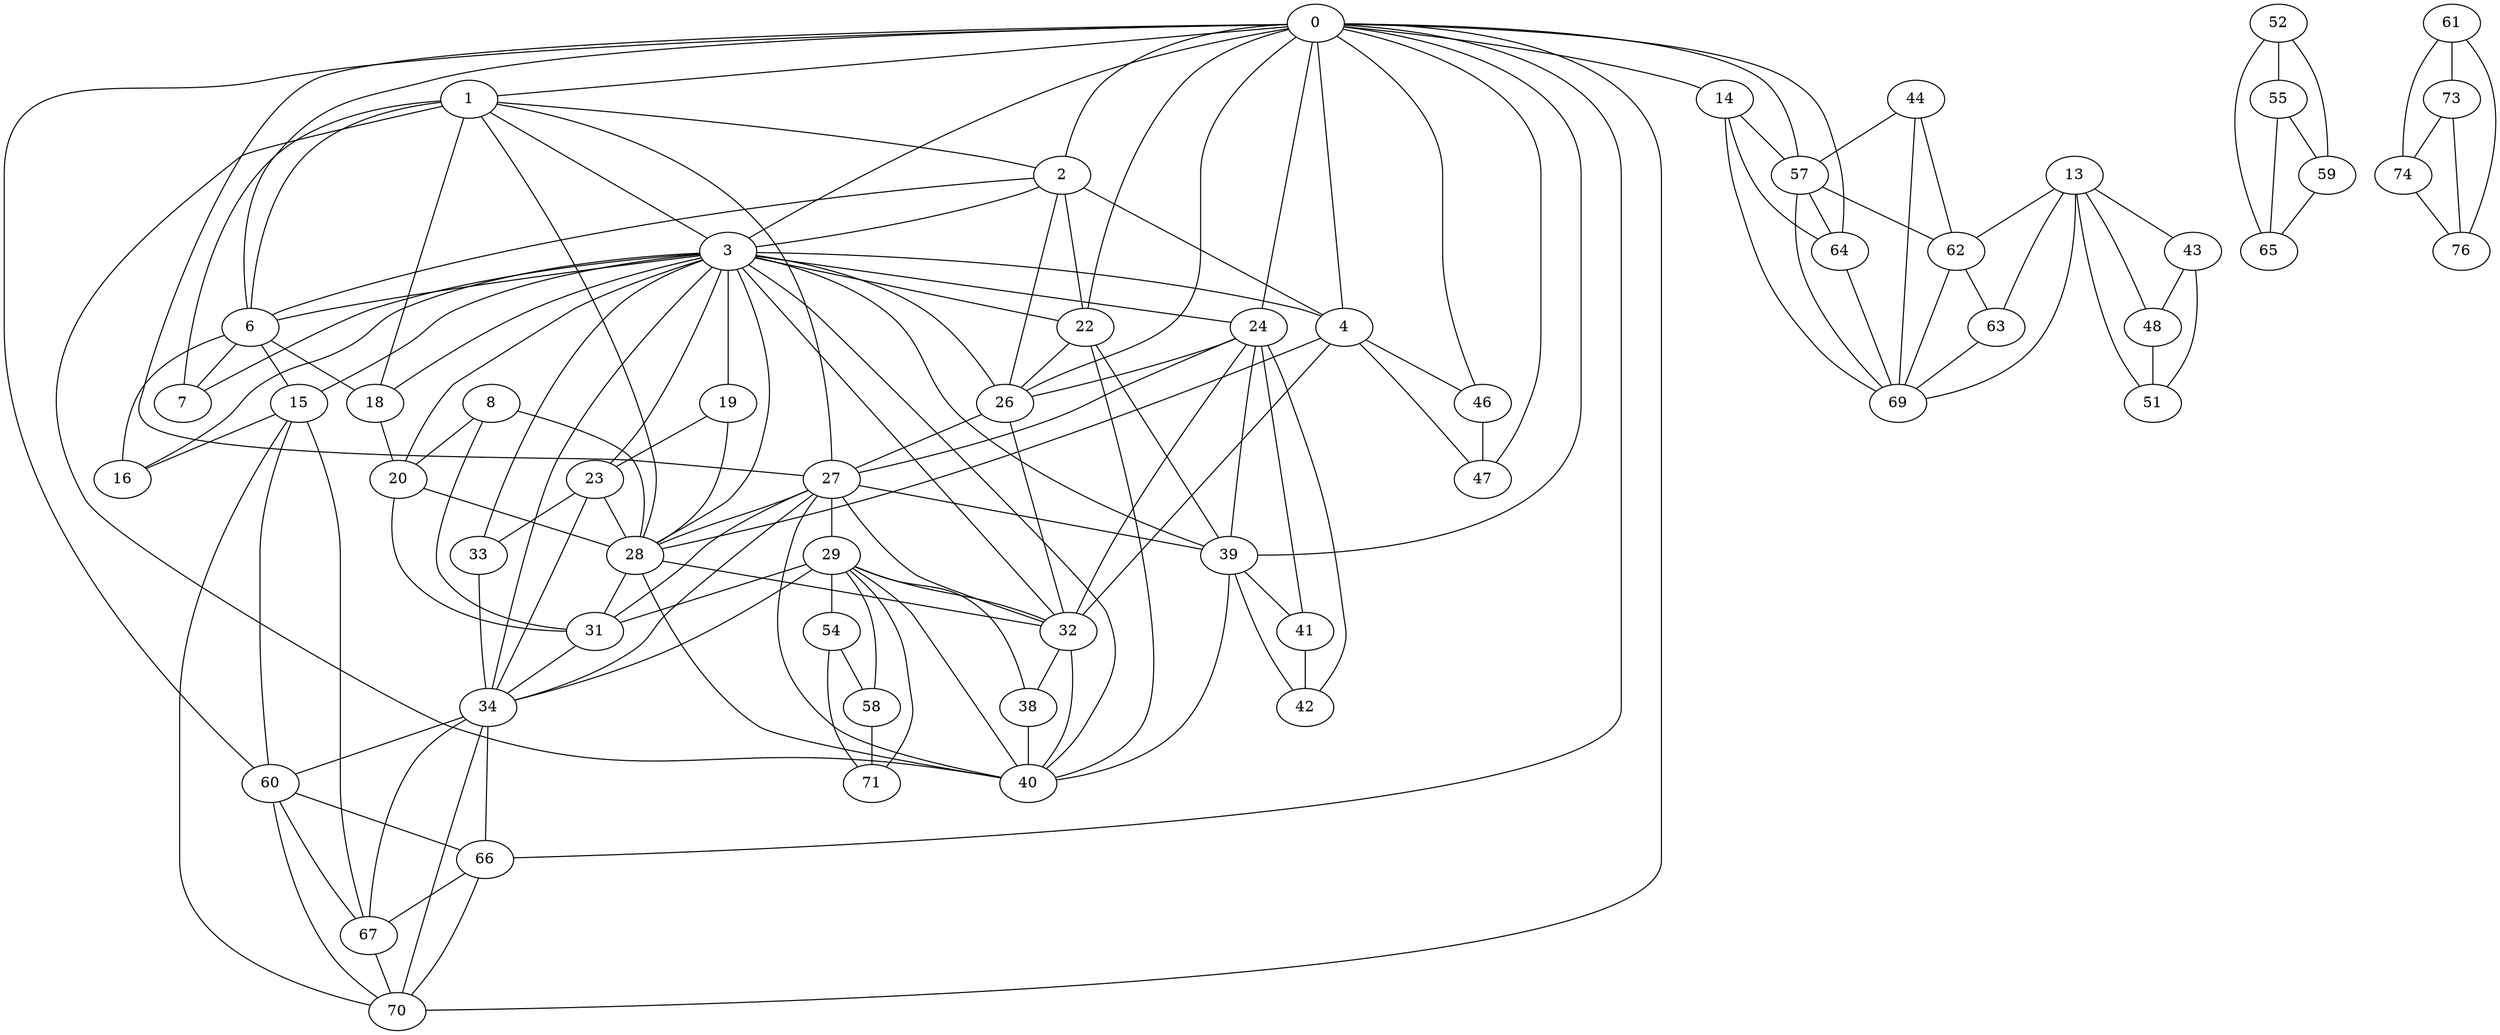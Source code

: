 graph G {
   8 -- 31
   8 -- 20
   8 -- 28
   64 -- 69
   0 -- 1
   0 -- 26
   0 -- 66
   0 -- 2
   0 -- 3
   0 -- 4
   0 -- 22
   0 -- 70
   0 -- 6
   0 -- 24
   0 -- 39
   0 -- 27
   0 -- 47
   0 -- 46
   0 -- 14
   0 -- 64
   0 -- 57
   0 -- 60
   1 -- 40
   1 -- 18
   1 -- 2
   1 -- 27
   1 -- 3
   1 -- 7
   1 -- 6
   1 -- 28
   2 -- 3
   2 -- 4
   2 -- 22
   2 -- 6
   2 -- 26
   3 -- 18
   3 -- 16
   3 -- 4
   3 -- 6
   3 -- 15
   3 -- 7
   3 -- 20
   3 -- 24
   3 -- 26
   3 -- 22
   3 -- 19
   3 -- 23
   3 -- 28
   3 -- 32
   3 -- 34
   3 -- 33
   3 -- 39
   3 -- 40
   4 -- 32
   4 -- 28
   4 -- 47
   4 -- 46
   6 -- 16
   6 -- 18
   6 -- 15
   6 -- 7
   13 -- 43
   13 -- 51
   13 -- 48
   13 -- 69
   13 -- 63
   13 -- 62
   14 -- 64
   14 -- 57
   14 -- 69
   15 -- 16
   15 -- 70
   15 -- 67
   15 -- 60
   18 -- 20
   19 -- 28
   19 -- 23
   20 -- 28
   20 -- 31
   22 -- 26
   22 -- 40
   22 -- 39
   23 -- 28
   23 -- 33
   23 -- 34
   24 -- 27
   24 -- 32
   24 -- 42
   24 -- 26
   24 -- 39
   24 -- 41
   26 -- 27
   26 -- 32
   27 -- 32
   27 -- 34
   27 -- 29
   27 -- 39
   27 -- 31
   27 -- 40
   27 -- 28
   28 -- 31
   28 -- 32
   28 -- 40
   29 -- 58
   29 -- 34
   29 -- 71
   29 -- 31
   29 -- 54
   29 -- 38
   29 -- 32
   29 -- 40
   31 -- 34
   32 -- 40
   32 -- 38
   33 -- 34
   34 -- 67
   34 -- 66
   34 -- 60
   34 -- 70
   38 -- 40
   39 -- 40
   39 -- 41
   39 -- 42
   41 -- 42
   43 -- 51
   43 -- 48
   44 -- 69
   44 -- 57
   44 -- 62
   46 -- 47
   48 -- 51
   52 -- 65
   52 -- 55
   52 -- 59
   54 -- 71
   54 -- 58
   55 -- 65
   55 -- 59
   57 -- 62
   57 -- 64
   57 -- 69
   58 -- 71
   59 -- 65
   60 -- 66
   60 -- 67
   60 -- 70
   61 -- 73
   61 -- 74
   61 -- 76
   62 -- 69
   62 -- 63
   63 -- 69
   66 -- 67
   66 -- 70
   67 -- 70
   73 -- 74
   73 -- 76
   74 -- 76
}

